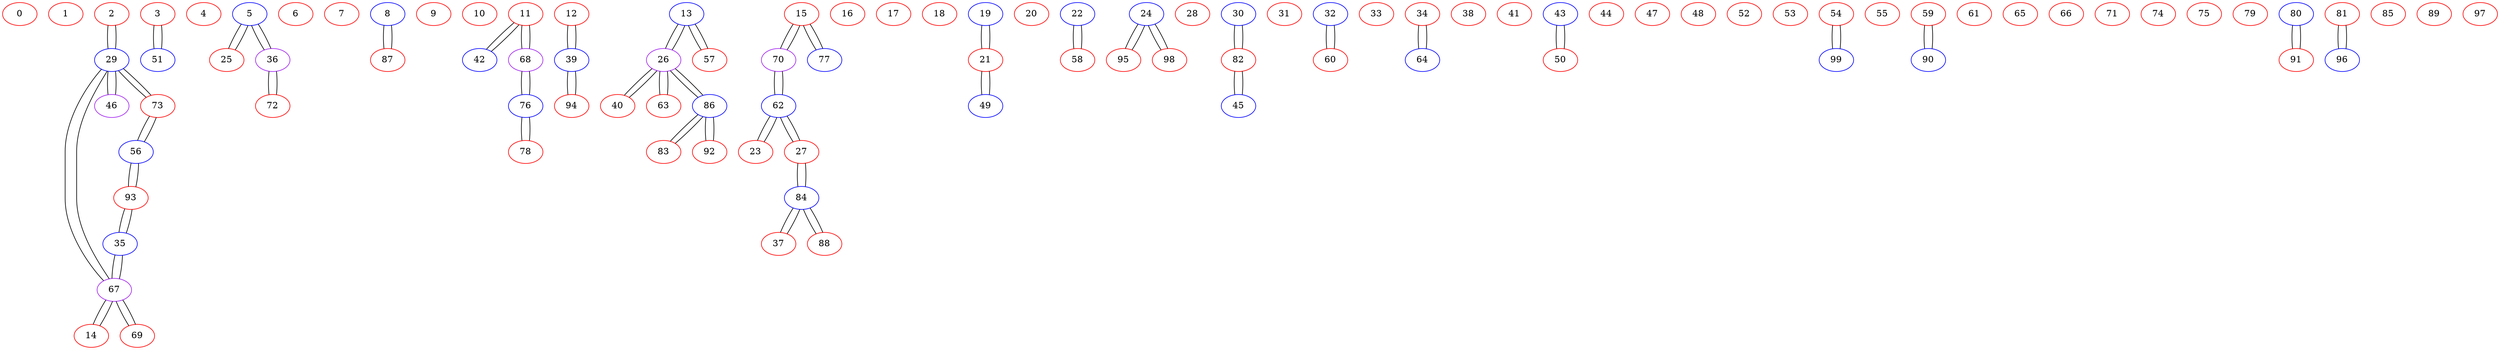 graph G {
  0 [color=red];
  1 [color=red];
  2 [color=red];
  2 -- 29;
  3 [color=red];
  3 -- 51;
  4 [color=red];
  5 [color=blue];
  5 -- 25;
  5 -- 36;
  6 [color=red];
  7 [color=red];
  8 [color=blue];
  8 -- 87;
  9 [color=red];
  10 [color=red];
  11 [color=red];
  11 -- 42;
  11 -- 68;
  12 [color=red];
  12 -- 39;
  13 [color=blue];
  13 -- 26;
  13 -- 57;
  14 [color=red];
  14 -- 67;
  15 [color=red];
  15 -- 70;
  15 -- 77;
  16 [color=red];
  17 [color=red];
  18 [color=red];
  19 [color=blue];
  19 -- 21;
  20 [color=red];
  21 [color=red];
  21 -- 19;
  21 -- 49;
  22 [color=blue];
  22 -- 58;
  23 [color=red];
  23 -- 62;
  24 [color=blue];
  24 -- 95;
  24 -- 98;
  25 [color=red];
  25 -- 5;
  26 [color=purple];
  26 -- 13;
  26 -- 40;
  26 -- 63;
  26 -- 86;
  27 [color=red];
  27 -- 62;
  27 -- 84;
  28 [color=red];
  29 [color=blue];
  29 -- 2;
  29 -- 46;
  29 -- 67;
  29 -- 73;
  30 [color=blue];
  30 -- 82;
  31 [color=red];
  32 [color=blue];
  32 -- 60;
  33 [color=red];
  34 [color=red];
  34 -- 64;
  35 [color=blue];
  35 -- 67;
  35 -- 93;
  36 [color=purple];
  36 -- 5;
  36 -- 72;
  37 [color=red];
  37 -- 84;
  38 [color=red];
  39 [color=blue];
  39 -- 12;
  39 -- 94;
  40 [color=red];
  40 -- 26;
  41 [color=red];
  42 [color=blue];
  42 -- 11;
  43 [color=blue];
  43 -- 50;
  44 [color=red];
  45 [color=blue];
  45 -- 82;
  46 [color=purple];
  46 -- 29;
  47 [color=red];
  48 [color=red];
  49 [color=blue];
  49 -- 21;
  50 [color=red];
  50 -- 43;
  51 [color=blue];
  51 -- 3;
  52 [color=red];
  53 [color=red];
  54 [color=red];
  54 -- 99;
  55 [color=red];
  56 [color=blue];
  56 -- 73;
  56 -- 93;
  57 [color=red];
  57 -- 13;
  58 [color=red];
  58 -- 22;
  59 [color=red];
  59 -- 90;
  60 [color=red];
  60 -- 32;
  61 [color=red];
  62 [color=blue];
  62 -- 23;
  62 -- 27;
  62 -- 70;
  63 [color=red];
  63 -- 26;
  64 [color=blue];
  64 -- 34;
  65 [color=red];
  66 [color=red];
  67 [color=purple];
  67 -- 14;
  67 -- 29;
  67 -- 35;
  67 -- 69;
  68 [color=purple];
  68 -- 11;
  68 -- 76;
  69 [color=red];
  69 -- 67;
  70 [color=purple];
  70 -- 15;
  70 -- 62;
  71 [color=red];
  72 [color=red];
  72 -- 36;
  73 [color=red];
  73 -- 29;
  73 -- 56;
  74 [color=red];
  75 [color=red];
  76 [color=blue];
  76 -- 68;
  76 -- 78;
  77 [color=blue];
  77 -- 15;
  78 [color=red];
  78 -- 76;
  79 [color=red];
  80 [color=blue];
  80 -- 91;
  81 [color=red];
  81 -- 96;
  82 [color=red];
  82 -- 30;
  82 -- 45;
  83 [color=red];
  83 -- 86;
  84 [color=blue];
  84 -- 27;
  84 -- 37;
  84 -- 88;
  85 [color=red];
  86 [color=blue];
  86 -- 26;
  86 -- 83;
  86 -- 92;
  87 [color=red];
  87 -- 8;
  88 [color=red];
  88 -- 84;
  89 [color=red];
  90 [color=blue];
  90 -- 59;
  91 [color=red];
  91 -- 80;
  92 [color=red];
  92 -- 86;
  93 [color=red];
  93 -- 35;
  93 -- 56;
  94 [color=red];
  94 -- 39;
  95 [color=red];
  95 -- 24;
  96 [color=blue];
  96 -- 81;
  97 [color=red];
  98 [color=red];
  98 -- 24;
  99 [color=blue];
  99 -- 54;
}
